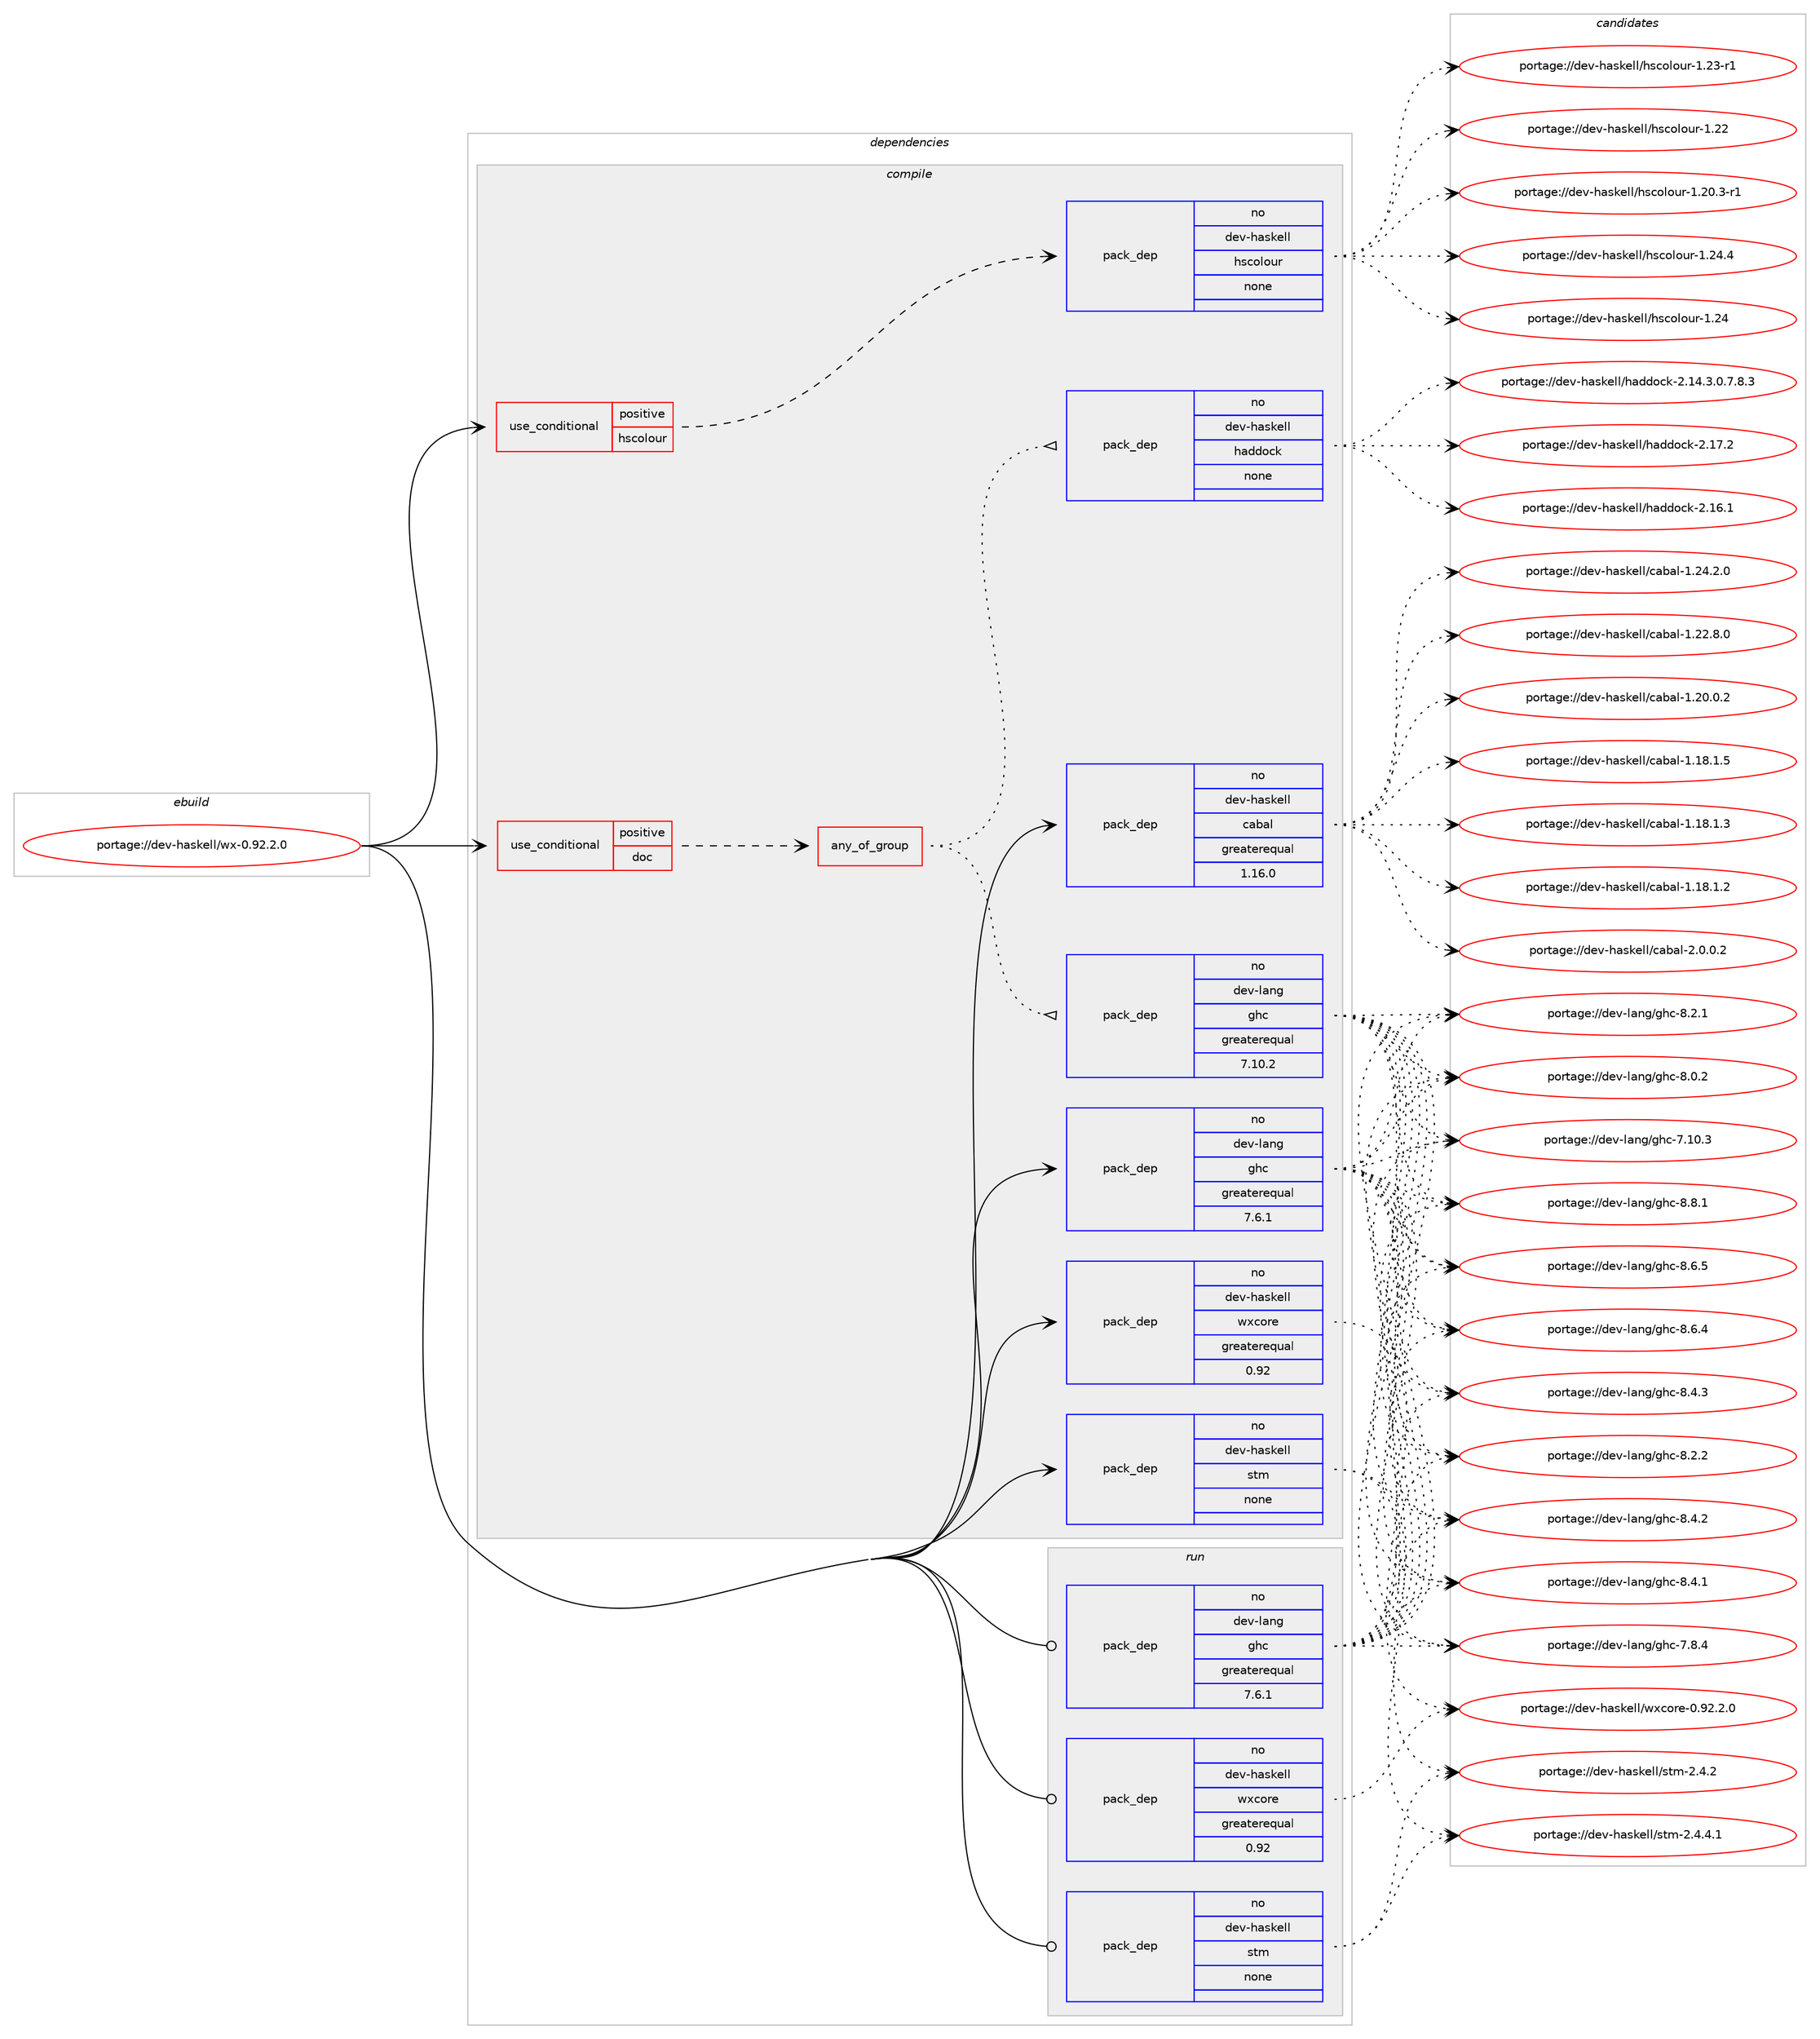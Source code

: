 digraph prolog {

# *************
# Graph options
# *************

newrank=true;
concentrate=true;
compound=true;
graph [rankdir=LR,fontname=Helvetica,fontsize=10,ranksep=1.5];#, ranksep=2.5, nodesep=0.2];
edge  [arrowhead=vee];
node  [fontname=Helvetica,fontsize=10];

# **********
# The ebuild
# **********

subgraph cluster_leftcol {
color=gray;
label=<<i>ebuild</i>>;
id [label="portage://dev-haskell/wx-0.92.2.0", color=red, width=4, href="../dev-haskell/wx-0.92.2.0.svg"];
}

# ****************
# The dependencies
# ****************

subgraph cluster_midcol {
color=gray;
label=<<i>dependencies</i>>;
subgraph cluster_compile {
fillcolor="#eeeeee";
style=filled;
label=<<i>compile</i>>;
subgraph cond130996 {
dependency538616 [label=<<TABLE BORDER="0" CELLBORDER="1" CELLSPACING="0" CELLPADDING="4"><TR><TD ROWSPAN="3" CELLPADDING="10">use_conditional</TD></TR><TR><TD>positive</TD></TR><TR><TD>doc</TD></TR></TABLE>>, shape=none, color=red];
subgraph any5476 {
dependency538617 [label=<<TABLE BORDER="0" CELLBORDER="1" CELLSPACING="0" CELLPADDING="4"><TR><TD CELLPADDING="10">any_of_group</TD></TR></TABLE>>, shape=none, color=red];subgraph pack401907 {
dependency538618 [label=<<TABLE BORDER="0" CELLBORDER="1" CELLSPACING="0" CELLPADDING="4" WIDTH="220"><TR><TD ROWSPAN="6" CELLPADDING="30">pack_dep</TD></TR><TR><TD WIDTH="110">no</TD></TR><TR><TD>dev-haskell</TD></TR><TR><TD>haddock</TD></TR><TR><TD>none</TD></TR><TR><TD></TD></TR></TABLE>>, shape=none, color=blue];
}
dependency538617:e -> dependency538618:w [weight=20,style="dotted",arrowhead="oinv"];
subgraph pack401908 {
dependency538619 [label=<<TABLE BORDER="0" CELLBORDER="1" CELLSPACING="0" CELLPADDING="4" WIDTH="220"><TR><TD ROWSPAN="6" CELLPADDING="30">pack_dep</TD></TR><TR><TD WIDTH="110">no</TD></TR><TR><TD>dev-lang</TD></TR><TR><TD>ghc</TD></TR><TR><TD>greaterequal</TD></TR><TR><TD>7.10.2</TD></TR></TABLE>>, shape=none, color=blue];
}
dependency538617:e -> dependency538619:w [weight=20,style="dotted",arrowhead="oinv"];
}
dependency538616:e -> dependency538617:w [weight=20,style="dashed",arrowhead="vee"];
}
id:e -> dependency538616:w [weight=20,style="solid",arrowhead="vee"];
subgraph cond130997 {
dependency538620 [label=<<TABLE BORDER="0" CELLBORDER="1" CELLSPACING="0" CELLPADDING="4"><TR><TD ROWSPAN="3" CELLPADDING="10">use_conditional</TD></TR><TR><TD>positive</TD></TR><TR><TD>hscolour</TD></TR></TABLE>>, shape=none, color=red];
subgraph pack401909 {
dependency538621 [label=<<TABLE BORDER="0" CELLBORDER="1" CELLSPACING="0" CELLPADDING="4" WIDTH="220"><TR><TD ROWSPAN="6" CELLPADDING="30">pack_dep</TD></TR><TR><TD WIDTH="110">no</TD></TR><TR><TD>dev-haskell</TD></TR><TR><TD>hscolour</TD></TR><TR><TD>none</TD></TR><TR><TD></TD></TR></TABLE>>, shape=none, color=blue];
}
dependency538620:e -> dependency538621:w [weight=20,style="dashed",arrowhead="vee"];
}
id:e -> dependency538620:w [weight=20,style="solid",arrowhead="vee"];
subgraph pack401910 {
dependency538622 [label=<<TABLE BORDER="0" CELLBORDER="1" CELLSPACING="0" CELLPADDING="4" WIDTH="220"><TR><TD ROWSPAN="6" CELLPADDING="30">pack_dep</TD></TR><TR><TD WIDTH="110">no</TD></TR><TR><TD>dev-haskell</TD></TR><TR><TD>cabal</TD></TR><TR><TD>greaterequal</TD></TR><TR><TD>1.16.0</TD></TR></TABLE>>, shape=none, color=blue];
}
id:e -> dependency538622:w [weight=20,style="solid",arrowhead="vee"];
subgraph pack401911 {
dependency538623 [label=<<TABLE BORDER="0" CELLBORDER="1" CELLSPACING="0" CELLPADDING="4" WIDTH="220"><TR><TD ROWSPAN="6" CELLPADDING="30">pack_dep</TD></TR><TR><TD WIDTH="110">no</TD></TR><TR><TD>dev-haskell</TD></TR><TR><TD>stm</TD></TR><TR><TD>none</TD></TR><TR><TD></TD></TR></TABLE>>, shape=none, color=blue];
}
id:e -> dependency538623:w [weight=20,style="solid",arrowhead="vee"];
subgraph pack401912 {
dependency538624 [label=<<TABLE BORDER="0" CELLBORDER="1" CELLSPACING="0" CELLPADDING="4" WIDTH="220"><TR><TD ROWSPAN="6" CELLPADDING="30">pack_dep</TD></TR><TR><TD WIDTH="110">no</TD></TR><TR><TD>dev-haskell</TD></TR><TR><TD>wxcore</TD></TR><TR><TD>greaterequal</TD></TR><TR><TD>0.92</TD></TR></TABLE>>, shape=none, color=blue];
}
id:e -> dependency538624:w [weight=20,style="solid",arrowhead="vee"];
subgraph pack401913 {
dependency538625 [label=<<TABLE BORDER="0" CELLBORDER="1" CELLSPACING="0" CELLPADDING="4" WIDTH="220"><TR><TD ROWSPAN="6" CELLPADDING="30">pack_dep</TD></TR><TR><TD WIDTH="110">no</TD></TR><TR><TD>dev-lang</TD></TR><TR><TD>ghc</TD></TR><TR><TD>greaterequal</TD></TR><TR><TD>7.6.1</TD></TR></TABLE>>, shape=none, color=blue];
}
id:e -> dependency538625:w [weight=20,style="solid",arrowhead="vee"];
}
subgraph cluster_compileandrun {
fillcolor="#eeeeee";
style=filled;
label=<<i>compile and run</i>>;
}
subgraph cluster_run {
fillcolor="#eeeeee";
style=filled;
label=<<i>run</i>>;
subgraph pack401914 {
dependency538626 [label=<<TABLE BORDER="0" CELLBORDER="1" CELLSPACING="0" CELLPADDING="4" WIDTH="220"><TR><TD ROWSPAN="6" CELLPADDING="30">pack_dep</TD></TR><TR><TD WIDTH="110">no</TD></TR><TR><TD>dev-haskell</TD></TR><TR><TD>stm</TD></TR><TR><TD>none</TD></TR><TR><TD></TD></TR></TABLE>>, shape=none, color=blue];
}
id:e -> dependency538626:w [weight=20,style="solid",arrowhead="odot"];
subgraph pack401915 {
dependency538627 [label=<<TABLE BORDER="0" CELLBORDER="1" CELLSPACING="0" CELLPADDING="4" WIDTH="220"><TR><TD ROWSPAN="6" CELLPADDING="30">pack_dep</TD></TR><TR><TD WIDTH="110">no</TD></TR><TR><TD>dev-haskell</TD></TR><TR><TD>wxcore</TD></TR><TR><TD>greaterequal</TD></TR><TR><TD>0.92</TD></TR></TABLE>>, shape=none, color=blue];
}
id:e -> dependency538627:w [weight=20,style="solid",arrowhead="odot"];
subgraph pack401916 {
dependency538628 [label=<<TABLE BORDER="0" CELLBORDER="1" CELLSPACING="0" CELLPADDING="4" WIDTH="220"><TR><TD ROWSPAN="6" CELLPADDING="30">pack_dep</TD></TR><TR><TD WIDTH="110">no</TD></TR><TR><TD>dev-lang</TD></TR><TR><TD>ghc</TD></TR><TR><TD>greaterequal</TD></TR><TR><TD>7.6.1</TD></TR></TABLE>>, shape=none, color=blue];
}
id:e -> dependency538628:w [weight=20,style="solid",arrowhead="odot"];
}
}

# **************
# The candidates
# **************

subgraph cluster_choices {
rank=same;
color=gray;
label=<<i>candidates</i>>;

subgraph choice401907 {
color=black;
nodesep=1;
choice100101118451049711510710110810847104971001001119910745504649554650 [label="portage://dev-haskell/haddock-2.17.2", color=red, width=4,href="../dev-haskell/haddock-2.17.2.svg"];
choice100101118451049711510710110810847104971001001119910745504649544649 [label="portage://dev-haskell/haddock-2.16.1", color=red, width=4,href="../dev-haskell/haddock-2.16.1.svg"];
choice1001011184510497115107101108108471049710010011199107455046495246514648465546564651 [label="portage://dev-haskell/haddock-2.14.3.0.7.8.3", color=red, width=4,href="../dev-haskell/haddock-2.14.3.0.7.8.3.svg"];
dependency538618:e -> choice100101118451049711510710110810847104971001001119910745504649554650:w [style=dotted,weight="100"];
dependency538618:e -> choice100101118451049711510710110810847104971001001119910745504649544649:w [style=dotted,weight="100"];
dependency538618:e -> choice1001011184510497115107101108108471049710010011199107455046495246514648465546564651:w [style=dotted,weight="100"];
}
subgraph choice401908 {
color=black;
nodesep=1;
choice10010111845108971101034710310499455646564649 [label="portage://dev-lang/ghc-8.8.1", color=red, width=4,href="../dev-lang/ghc-8.8.1.svg"];
choice10010111845108971101034710310499455646544653 [label="portage://dev-lang/ghc-8.6.5", color=red, width=4,href="../dev-lang/ghc-8.6.5.svg"];
choice10010111845108971101034710310499455646544652 [label="portage://dev-lang/ghc-8.6.4", color=red, width=4,href="../dev-lang/ghc-8.6.4.svg"];
choice10010111845108971101034710310499455646524651 [label="portage://dev-lang/ghc-8.4.3", color=red, width=4,href="../dev-lang/ghc-8.4.3.svg"];
choice10010111845108971101034710310499455646524650 [label="portage://dev-lang/ghc-8.4.2", color=red, width=4,href="../dev-lang/ghc-8.4.2.svg"];
choice10010111845108971101034710310499455646524649 [label="portage://dev-lang/ghc-8.4.1", color=red, width=4,href="../dev-lang/ghc-8.4.1.svg"];
choice10010111845108971101034710310499455646504650 [label="portage://dev-lang/ghc-8.2.2", color=red, width=4,href="../dev-lang/ghc-8.2.2.svg"];
choice10010111845108971101034710310499455646504649 [label="portage://dev-lang/ghc-8.2.1", color=red, width=4,href="../dev-lang/ghc-8.2.1.svg"];
choice10010111845108971101034710310499455646484650 [label="portage://dev-lang/ghc-8.0.2", color=red, width=4,href="../dev-lang/ghc-8.0.2.svg"];
choice10010111845108971101034710310499455546564652 [label="portage://dev-lang/ghc-7.8.4", color=red, width=4,href="../dev-lang/ghc-7.8.4.svg"];
choice1001011184510897110103471031049945554649484651 [label="portage://dev-lang/ghc-7.10.3", color=red, width=4,href="../dev-lang/ghc-7.10.3.svg"];
dependency538619:e -> choice10010111845108971101034710310499455646564649:w [style=dotted,weight="100"];
dependency538619:e -> choice10010111845108971101034710310499455646544653:w [style=dotted,weight="100"];
dependency538619:e -> choice10010111845108971101034710310499455646544652:w [style=dotted,weight="100"];
dependency538619:e -> choice10010111845108971101034710310499455646524651:w [style=dotted,weight="100"];
dependency538619:e -> choice10010111845108971101034710310499455646524650:w [style=dotted,weight="100"];
dependency538619:e -> choice10010111845108971101034710310499455646524649:w [style=dotted,weight="100"];
dependency538619:e -> choice10010111845108971101034710310499455646504650:w [style=dotted,weight="100"];
dependency538619:e -> choice10010111845108971101034710310499455646504649:w [style=dotted,weight="100"];
dependency538619:e -> choice10010111845108971101034710310499455646484650:w [style=dotted,weight="100"];
dependency538619:e -> choice10010111845108971101034710310499455546564652:w [style=dotted,weight="100"];
dependency538619:e -> choice1001011184510897110103471031049945554649484651:w [style=dotted,weight="100"];
}
subgraph choice401909 {
color=black;
nodesep=1;
choice1001011184510497115107101108108471041159911110811111711445494650524652 [label="portage://dev-haskell/hscolour-1.24.4", color=red, width=4,href="../dev-haskell/hscolour-1.24.4.svg"];
choice100101118451049711510710110810847104115991111081111171144549465052 [label="portage://dev-haskell/hscolour-1.24", color=red, width=4,href="../dev-haskell/hscolour-1.24.svg"];
choice1001011184510497115107101108108471041159911110811111711445494650514511449 [label="portage://dev-haskell/hscolour-1.23-r1", color=red, width=4,href="../dev-haskell/hscolour-1.23-r1.svg"];
choice100101118451049711510710110810847104115991111081111171144549465050 [label="portage://dev-haskell/hscolour-1.22", color=red, width=4,href="../dev-haskell/hscolour-1.22.svg"];
choice10010111845104971151071011081084710411599111108111117114454946504846514511449 [label="portage://dev-haskell/hscolour-1.20.3-r1", color=red, width=4,href="../dev-haskell/hscolour-1.20.3-r1.svg"];
dependency538621:e -> choice1001011184510497115107101108108471041159911110811111711445494650524652:w [style=dotted,weight="100"];
dependency538621:e -> choice100101118451049711510710110810847104115991111081111171144549465052:w [style=dotted,weight="100"];
dependency538621:e -> choice1001011184510497115107101108108471041159911110811111711445494650514511449:w [style=dotted,weight="100"];
dependency538621:e -> choice100101118451049711510710110810847104115991111081111171144549465050:w [style=dotted,weight="100"];
dependency538621:e -> choice10010111845104971151071011081084710411599111108111117114454946504846514511449:w [style=dotted,weight="100"];
}
subgraph choice401910 {
color=black;
nodesep=1;
choice100101118451049711510710110810847999798971084550464846484650 [label="portage://dev-haskell/cabal-2.0.0.2", color=red, width=4,href="../dev-haskell/cabal-2.0.0.2.svg"];
choice10010111845104971151071011081084799979897108454946505246504648 [label="portage://dev-haskell/cabal-1.24.2.0", color=red, width=4,href="../dev-haskell/cabal-1.24.2.0.svg"];
choice10010111845104971151071011081084799979897108454946505046564648 [label="portage://dev-haskell/cabal-1.22.8.0", color=red, width=4,href="../dev-haskell/cabal-1.22.8.0.svg"];
choice10010111845104971151071011081084799979897108454946504846484650 [label="portage://dev-haskell/cabal-1.20.0.2", color=red, width=4,href="../dev-haskell/cabal-1.20.0.2.svg"];
choice10010111845104971151071011081084799979897108454946495646494653 [label="portage://dev-haskell/cabal-1.18.1.5", color=red, width=4,href="../dev-haskell/cabal-1.18.1.5.svg"];
choice10010111845104971151071011081084799979897108454946495646494651 [label="portage://dev-haskell/cabal-1.18.1.3", color=red, width=4,href="../dev-haskell/cabal-1.18.1.3.svg"];
choice10010111845104971151071011081084799979897108454946495646494650 [label="portage://dev-haskell/cabal-1.18.1.2", color=red, width=4,href="../dev-haskell/cabal-1.18.1.2.svg"];
dependency538622:e -> choice100101118451049711510710110810847999798971084550464846484650:w [style=dotted,weight="100"];
dependency538622:e -> choice10010111845104971151071011081084799979897108454946505246504648:w [style=dotted,weight="100"];
dependency538622:e -> choice10010111845104971151071011081084799979897108454946505046564648:w [style=dotted,weight="100"];
dependency538622:e -> choice10010111845104971151071011081084799979897108454946504846484650:w [style=dotted,weight="100"];
dependency538622:e -> choice10010111845104971151071011081084799979897108454946495646494653:w [style=dotted,weight="100"];
dependency538622:e -> choice10010111845104971151071011081084799979897108454946495646494651:w [style=dotted,weight="100"];
dependency538622:e -> choice10010111845104971151071011081084799979897108454946495646494650:w [style=dotted,weight="100"];
}
subgraph choice401911 {
color=black;
nodesep=1;
choice1001011184510497115107101108108471151161094550465246524649 [label="portage://dev-haskell/stm-2.4.4.1", color=red, width=4,href="../dev-haskell/stm-2.4.4.1.svg"];
choice100101118451049711510710110810847115116109455046524650 [label="portage://dev-haskell/stm-2.4.2", color=red, width=4,href="../dev-haskell/stm-2.4.2.svg"];
dependency538623:e -> choice1001011184510497115107101108108471151161094550465246524649:w [style=dotted,weight="100"];
dependency538623:e -> choice100101118451049711510710110810847115116109455046524650:w [style=dotted,weight="100"];
}
subgraph choice401912 {
color=black;
nodesep=1;
choice10010111845104971151071011081084711912099111114101454846575046504648 [label="portage://dev-haskell/wxcore-0.92.2.0", color=red, width=4,href="../dev-haskell/wxcore-0.92.2.0.svg"];
dependency538624:e -> choice10010111845104971151071011081084711912099111114101454846575046504648:w [style=dotted,weight="100"];
}
subgraph choice401913 {
color=black;
nodesep=1;
choice10010111845108971101034710310499455646564649 [label="portage://dev-lang/ghc-8.8.1", color=red, width=4,href="../dev-lang/ghc-8.8.1.svg"];
choice10010111845108971101034710310499455646544653 [label="portage://dev-lang/ghc-8.6.5", color=red, width=4,href="../dev-lang/ghc-8.6.5.svg"];
choice10010111845108971101034710310499455646544652 [label="portage://dev-lang/ghc-8.6.4", color=red, width=4,href="../dev-lang/ghc-8.6.4.svg"];
choice10010111845108971101034710310499455646524651 [label="portage://dev-lang/ghc-8.4.3", color=red, width=4,href="../dev-lang/ghc-8.4.3.svg"];
choice10010111845108971101034710310499455646524650 [label="portage://dev-lang/ghc-8.4.2", color=red, width=4,href="../dev-lang/ghc-8.4.2.svg"];
choice10010111845108971101034710310499455646524649 [label="portage://dev-lang/ghc-8.4.1", color=red, width=4,href="../dev-lang/ghc-8.4.1.svg"];
choice10010111845108971101034710310499455646504650 [label="portage://dev-lang/ghc-8.2.2", color=red, width=4,href="../dev-lang/ghc-8.2.2.svg"];
choice10010111845108971101034710310499455646504649 [label="portage://dev-lang/ghc-8.2.1", color=red, width=4,href="../dev-lang/ghc-8.2.1.svg"];
choice10010111845108971101034710310499455646484650 [label="portage://dev-lang/ghc-8.0.2", color=red, width=4,href="../dev-lang/ghc-8.0.2.svg"];
choice10010111845108971101034710310499455546564652 [label="portage://dev-lang/ghc-7.8.4", color=red, width=4,href="../dev-lang/ghc-7.8.4.svg"];
choice1001011184510897110103471031049945554649484651 [label="portage://dev-lang/ghc-7.10.3", color=red, width=4,href="../dev-lang/ghc-7.10.3.svg"];
dependency538625:e -> choice10010111845108971101034710310499455646564649:w [style=dotted,weight="100"];
dependency538625:e -> choice10010111845108971101034710310499455646544653:w [style=dotted,weight="100"];
dependency538625:e -> choice10010111845108971101034710310499455646544652:w [style=dotted,weight="100"];
dependency538625:e -> choice10010111845108971101034710310499455646524651:w [style=dotted,weight="100"];
dependency538625:e -> choice10010111845108971101034710310499455646524650:w [style=dotted,weight="100"];
dependency538625:e -> choice10010111845108971101034710310499455646524649:w [style=dotted,weight="100"];
dependency538625:e -> choice10010111845108971101034710310499455646504650:w [style=dotted,weight="100"];
dependency538625:e -> choice10010111845108971101034710310499455646504649:w [style=dotted,weight="100"];
dependency538625:e -> choice10010111845108971101034710310499455646484650:w [style=dotted,weight="100"];
dependency538625:e -> choice10010111845108971101034710310499455546564652:w [style=dotted,weight="100"];
dependency538625:e -> choice1001011184510897110103471031049945554649484651:w [style=dotted,weight="100"];
}
subgraph choice401914 {
color=black;
nodesep=1;
choice1001011184510497115107101108108471151161094550465246524649 [label="portage://dev-haskell/stm-2.4.4.1", color=red, width=4,href="../dev-haskell/stm-2.4.4.1.svg"];
choice100101118451049711510710110810847115116109455046524650 [label="portage://dev-haskell/stm-2.4.2", color=red, width=4,href="../dev-haskell/stm-2.4.2.svg"];
dependency538626:e -> choice1001011184510497115107101108108471151161094550465246524649:w [style=dotted,weight="100"];
dependency538626:e -> choice100101118451049711510710110810847115116109455046524650:w [style=dotted,weight="100"];
}
subgraph choice401915 {
color=black;
nodesep=1;
choice10010111845104971151071011081084711912099111114101454846575046504648 [label="portage://dev-haskell/wxcore-0.92.2.0", color=red, width=4,href="../dev-haskell/wxcore-0.92.2.0.svg"];
dependency538627:e -> choice10010111845104971151071011081084711912099111114101454846575046504648:w [style=dotted,weight="100"];
}
subgraph choice401916 {
color=black;
nodesep=1;
choice10010111845108971101034710310499455646564649 [label="portage://dev-lang/ghc-8.8.1", color=red, width=4,href="../dev-lang/ghc-8.8.1.svg"];
choice10010111845108971101034710310499455646544653 [label="portage://dev-lang/ghc-8.6.5", color=red, width=4,href="../dev-lang/ghc-8.6.5.svg"];
choice10010111845108971101034710310499455646544652 [label="portage://dev-lang/ghc-8.6.4", color=red, width=4,href="../dev-lang/ghc-8.6.4.svg"];
choice10010111845108971101034710310499455646524651 [label="portage://dev-lang/ghc-8.4.3", color=red, width=4,href="../dev-lang/ghc-8.4.3.svg"];
choice10010111845108971101034710310499455646524650 [label="portage://dev-lang/ghc-8.4.2", color=red, width=4,href="../dev-lang/ghc-8.4.2.svg"];
choice10010111845108971101034710310499455646524649 [label="portage://dev-lang/ghc-8.4.1", color=red, width=4,href="../dev-lang/ghc-8.4.1.svg"];
choice10010111845108971101034710310499455646504650 [label="portage://dev-lang/ghc-8.2.2", color=red, width=4,href="../dev-lang/ghc-8.2.2.svg"];
choice10010111845108971101034710310499455646504649 [label="portage://dev-lang/ghc-8.2.1", color=red, width=4,href="../dev-lang/ghc-8.2.1.svg"];
choice10010111845108971101034710310499455646484650 [label="portage://dev-lang/ghc-8.0.2", color=red, width=4,href="../dev-lang/ghc-8.0.2.svg"];
choice10010111845108971101034710310499455546564652 [label="portage://dev-lang/ghc-7.8.4", color=red, width=4,href="../dev-lang/ghc-7.8.4.svg"];
choice1001011184510897110103471031049945554649484651 [label="portage://dev-lang/ghc-7.10.3", color=red, width=4,href="../dev-lang/ghc-7.10.3.svg"];
dependency538628:e -> choice10010111845108971101034710310499455646564649:w [style=dotted,weight="100"];
dependency538628:e -> choice10010111845108971101034710310499455646544653:w [style=dotted,weight="100"];
dependency538628:e -> choice10010111845108971101034710310499455646544652:w [style=dotted,weight="100"];
dependency538628:e -> choice10010111845108971101034710310499455646524651:w [style=dotted,weight="100"];
dependency538628:e -> choice10010111845108971101034710310499455646524650:w [style=dotted,weight="100"];
dependency538628:e -> choice10010111845108971101034710310499455646524649:w [style=dotted,weight="100"];
dependency538628:e -> choice10010111845108971101034710310499455646504650:w [style=dotted,weight="100"];
dependency538628:e -> choice10010111845108971101034710310499455646504649:w [style=dotted,weight="100"];
dependency538628:e -> choice10010111845108971101034710310499455646484650:w [style=dotted,weight="100"];
dependency538628:e -> choice10010111845108971101034710310499455546564652:w [style=dotted,weight="100"];
dependency538628:e -> choice1001011184510897110103471031049945554649484651:w [style=dotted,weight="100"];
}
}

}
